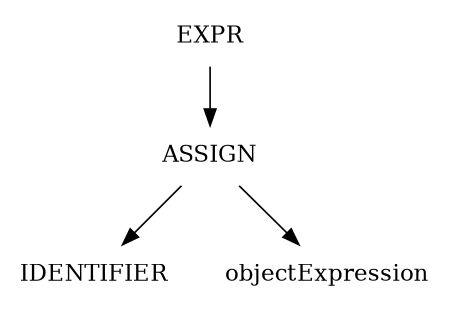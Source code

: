 digraph L0 {
        size = "3,2.5";
        ordering=out;
        node [shape = plaintext];
        EXPR -> assign;
        assign[label=ASSIGN];
        assign -> {IDENTIFIER objectExpression};
}
